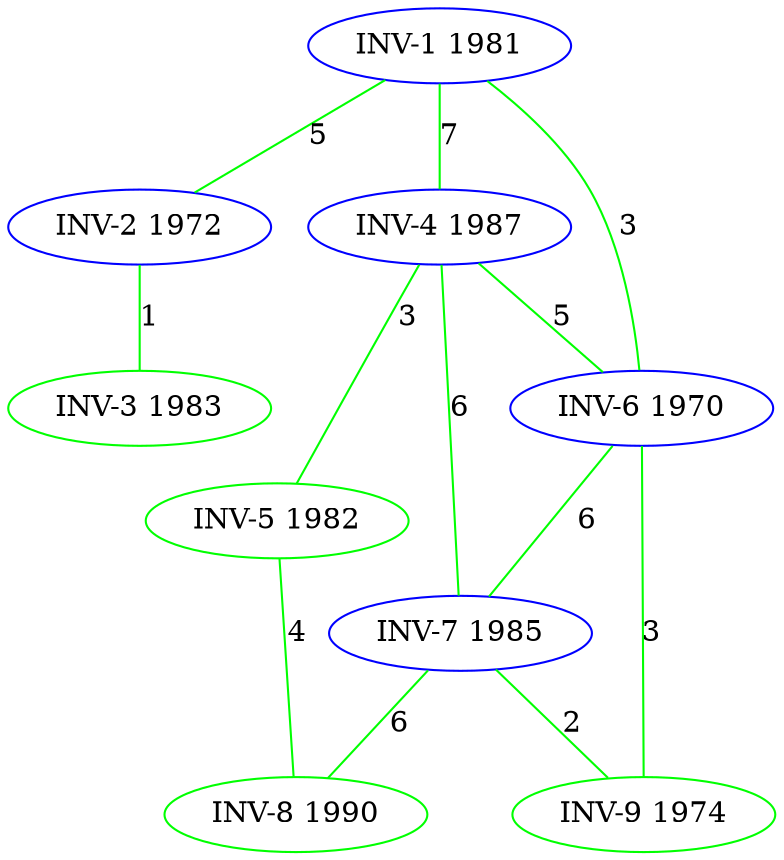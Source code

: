 strict graph G {
  1 [ color="blue" label="INV-1 1981" ];
  2 [ color="blue" label="INV-2 1972" ];
  3 [ color="green" label="INV-3 1983" ];
  4 [ color="blue" label="INV-4 1987" ];
  5 [ color="green" label="INV-5 1982" ];
  6 [ color="blue" label="INV-6 1970" ];
  7 [ color="blue" label="INV-7 1985" ];
  8 [ color="green" label="INV-8 1990" ];
  9 [ color="green" label="INV-9 1974" ];
  1 -- 6 [ color="green" label="3" ];
  1 -- 2 [ color="green" label="5" ];
  1 -- 4 [ color="green" label="7" ];
  4 -- 7 [ color="green" label="6" ];
  4 -- 5 [ color="green" label="3" ];
  4 -- 6 [ color="green" label="5" ];
  5 -- 8 [ color="green" label="4" ];
  6 -- 9 [ color="green" label="3" ];
  6 -- 7 [ color="green" label="6" ];
  7 -- 8 [ color="green" label="6" ];
  7 -- 9 [ color="green" label="2" ];
  2 -- 3 [ color="green" label="1" ];
}
